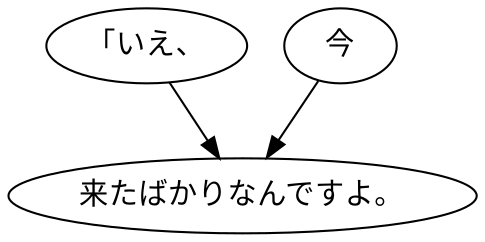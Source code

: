 digraph graph3405 {
	node0 [label="「いえ、"];
	node1 [label="今"];
	node2 [label="来たばかりなんですよ。"];
	node0 -> node2;
	node1 -> node2;
}
